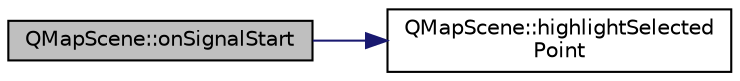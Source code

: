 digraph "QMapScene::onSignalStart"
{
 // INTERACTIVE_SVG=YES
  bgcolor="transparent";
  edge [fontname="Helvetica",fontsize="10",labelfontname="Helvetica",labelfontsize="10"];
  node [fontname="Helvetica",fontsize="10",shape=record];
  rankdir="LR";
  Node1 [label="QMapScene::onSignalStart",height=0.2,width=0.4,color="black", fillcolor="grey75", style="filled", fontcolor="black"];
  Node1 -> Node2 [color="midnightblue",fontsize="10",style="solid",fontname="Helvetica"];
  Node2 [label="QMapScene::highlightSelected\lPoint",height=0.2,width=0.4,color="black",URL="$class_q_map_scene.html#ad8e5f9f34ea3ce40f7f0d49e20ad5094"];
}
